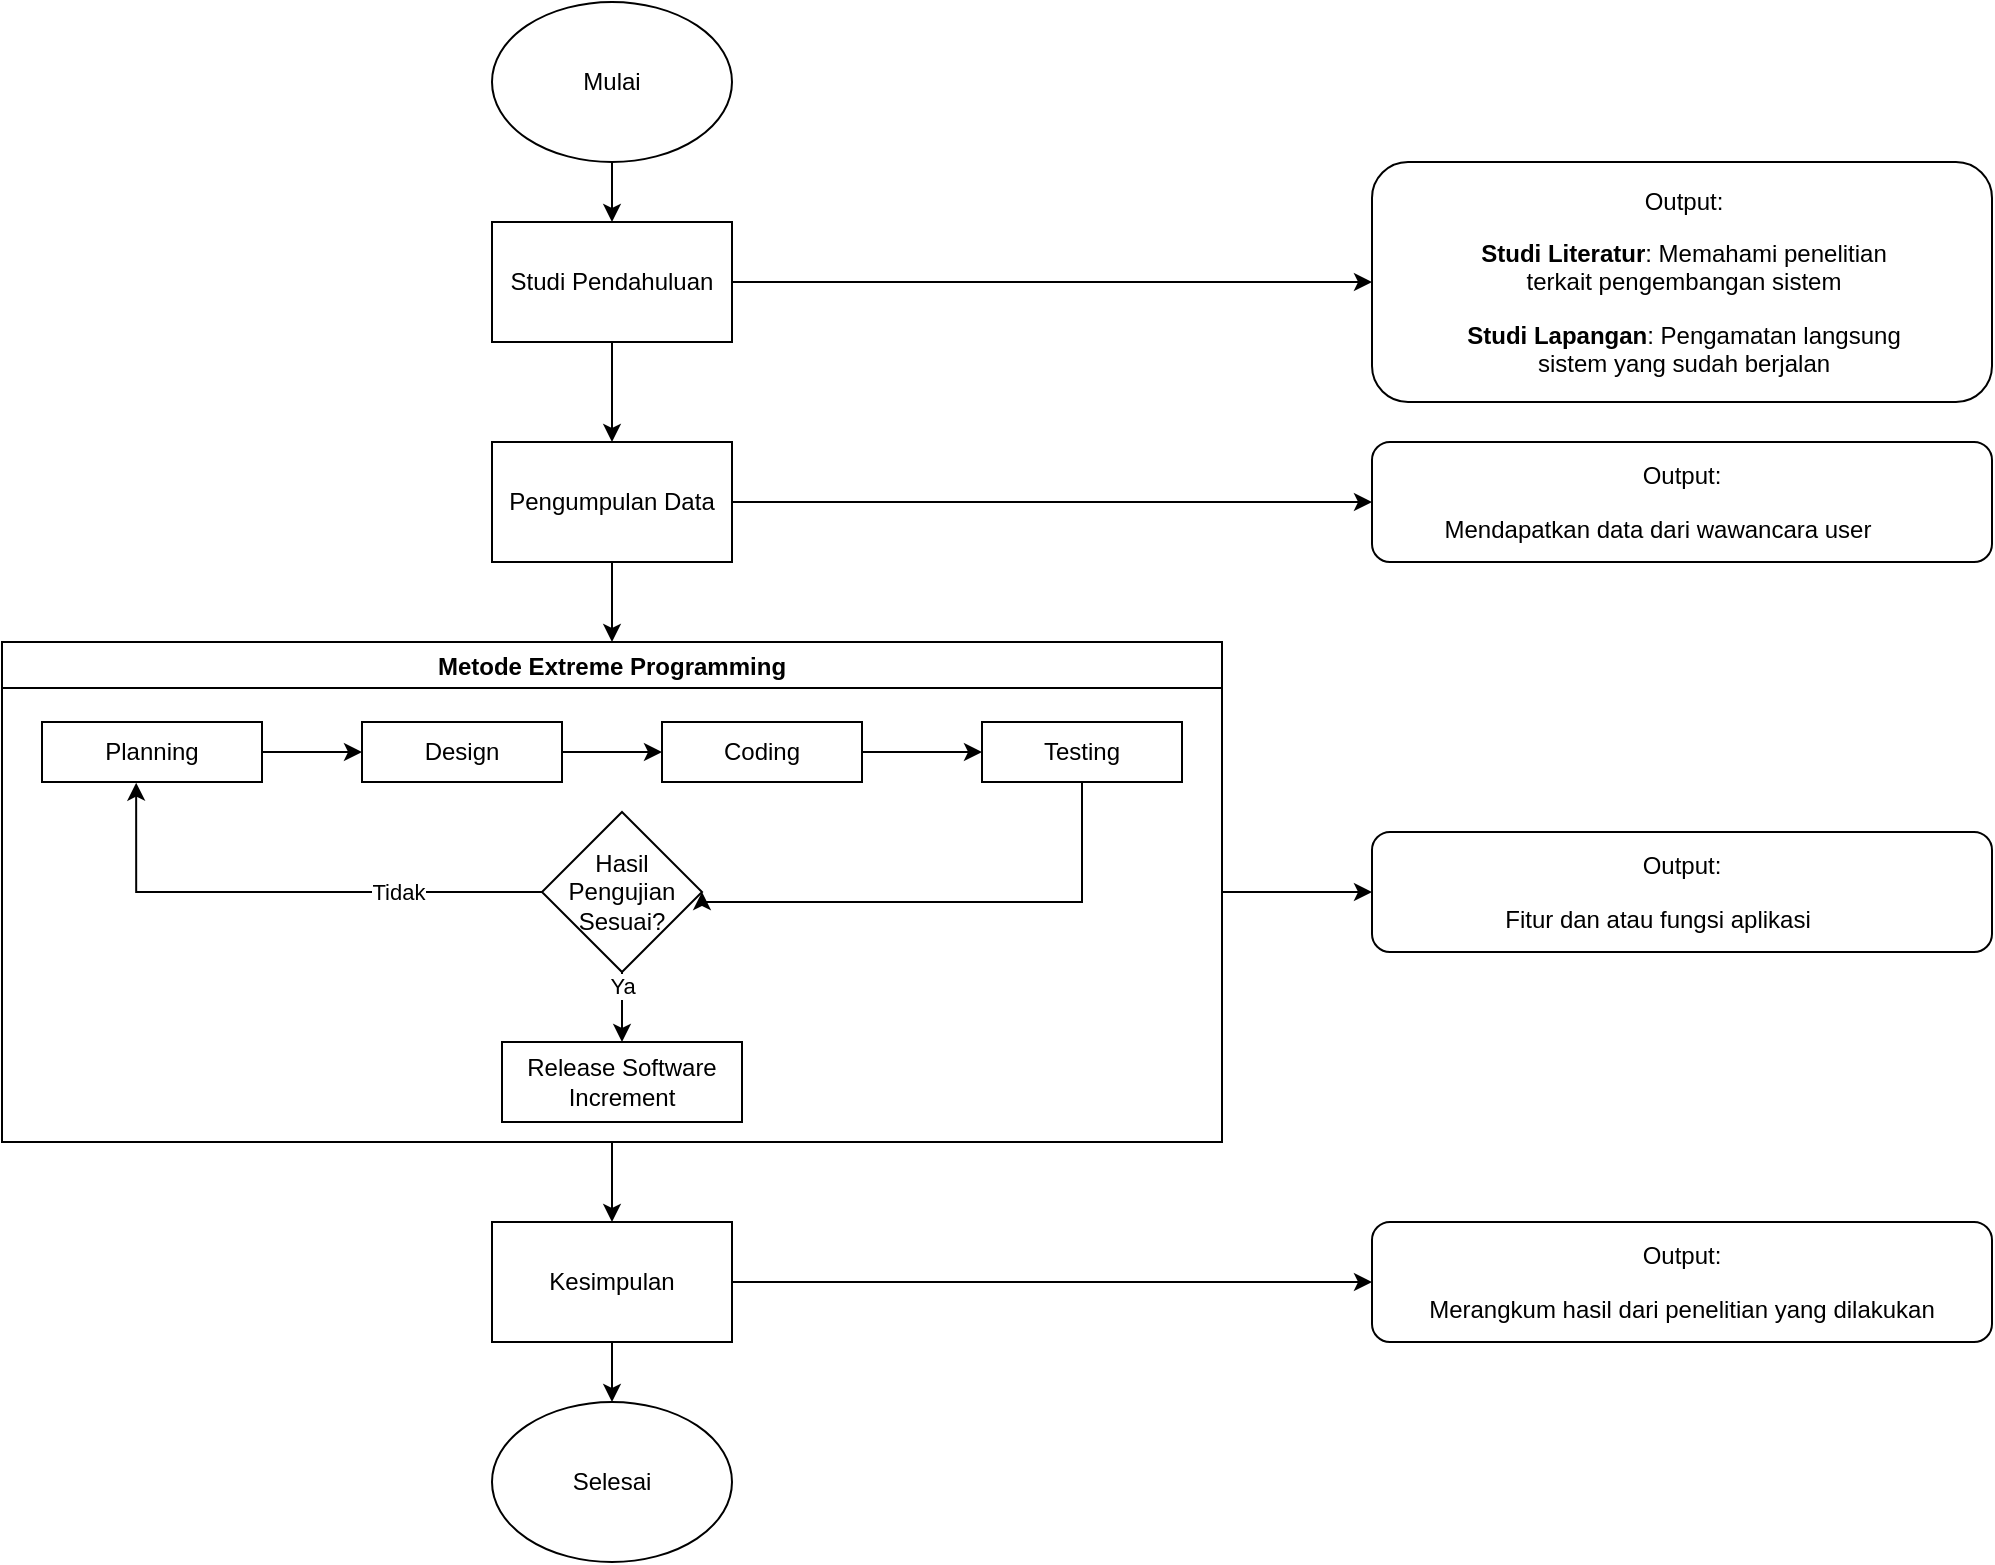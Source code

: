 <mxfile version="26.0.14">
  <diagram name="Page-1" id="XQFU7v4uMDN4i3KKFXCO">
    <mxGraphModel dx="1600" dy="1778" grid="1" gridSize="10" guides="1" tooltips="1" connect="1" arrows="1" fold="1" page="1" pageScale="1" pageWidth="827" pageHeight="1169" math="0" shadow="0">
      <root>
        <mxCell id="0" />
        <mxCell id="1" parent="0" />
        <mxCell id="HHC9imh6yudImMxVMGGT-3" style="edgeStyle=orthogonalEdgeStyle;rounded=0;orthogonalLoop=1;jettySize=auto;html=1;" parent="1" source="HHC9imh6yudImMxVMGGT-1" target="HHC9imh6yudImMxVMGGT-2" edge="1">
          <mxGeometry relative="1" as="geometry" />
        </mxCell>
        <mxCell id="HHC9imh6yudImMxVMGGT-1" value="Mulai" style="ellipse;whiteSpace=wrap;html=1;" parent="1" vertex="1">
          <mxGeometry x="330" y="-30" width="120" height="80" as="geometry" />
        </mxCell>
        <mxCell id="HHC9imh6yudImMxVMGGT-4" style="edgeStyle=orthogonalEdgeStyle;rounded=0;orthogonalLoop=1;jettySize=auto;html=1;" parent="1" source="HHC9imh6yudImMxVMGGT-2" target="HHC9imh6yudImMxVMGGT-5" edge="1">
          <mxGeometry relative="1" as="geometry">
            <mxPoint x="600" y="110" as="targetPoint" />
          </mxGeometry>
        </mxCell>
        <mxCell id="HHC9imh6yudImMxVMGGT-6" style="edgeStyle=orthogonalEdgeStyle;rounded=0;orthogonalLoop=1;jettySize=auto;html=1;" parent="1" source="HHC9imh6yudImMxVMGGT-2" target="HHC9imh6yudImMxVMGGT-7" edge="1">
          <mxGeometry relative="1" as="geometry">
            <mxPoint x="390" y="200" as="targetPoint" />
          </mxGeometry>
        </mxCell>
        <mxCell id="HHC9imh6yudImMxVMGGT-2" value="Studi Pendahuluan" style="rounded=0;whiteSpace=wrap;html=1;" parent="1" vertex="1">
          <mxGeometry x="330" y="80" width="120" height="60" as="geometry" />
        </mxCell>
        <mxCell id="HHC9imh6yudImMxVMGGT-5" value="&lt;p style=&quot;text-align: center;&quot; class=&quot;MsoNormal&quot;&gt;Output:&lt;/p&gt;&lt;p style=&quot;text-align: center;&quot; class=&quot;MsoNormal&quot;&gt;&lt;b style=&quot;background-color: transparent; color: light-dark(rgb(0, 0, 0), rgb(255, 255, 255)); text-indent: -18pt;&quot;&gt;Studi Literatur&lt;/b&gt;&lt;span style=&quot;background-color: transparent; color: light-dark(rgb(0, 0, 0), rgb(255, 255, 255)); text-indent: -18pt;&quot;&gt;: Memahami penelitian terkait&amp;nbsp;&lt;/span&gt;&lt;span style=&quot;background-color: transparent; color: light-dark(rgb(0, 0, 0), rgb(255, 255, 255)); text-indent: -18pt;&quot;&gt;pengembangan sistem&lt;/span&gt;&lt;/p&gt;&lt;p style=&quot;text-align: center;&quot; class=&quot;MsoNormal&quot;&gt;&lt;b style=&quot;text-indent: -18pt; background-color: transparent; color: light-dark(rgb(0, 0, 0), rgb(255, 255, 255));&quot;&gt;Studi Lapangan&lt;/b&gt;&lt;span style=&quot;text-indent: -18pt; background-color: transparent; color: light-dark(rgb(0, 0, 0), rgb(255, 255, 255));&quot;&gt;: Pengamatan langsung &lt;br&gt;sistem&amp;nbsp;&lt;/span&gt;&lt;span style=&quot;background-color: transparent; color: light-dark(rgb(0, 0, 0), rgb(255, 255, 255)); text-indent: -18pt;&quot;&gt;yang sudah berjalan&lt;/span&gt;&lt;/p&gt;" style="rounded=1;whiteSpace=wrap;html=1;align=left;" parent="1" vertex="1">
          <mxGeometry x="770" y="50" width="310" height="120" as="geometry" />
        </mxCell>
        <mxCell id="HHC9imh6yudImMxVMGGT-8" style="edgeStyle=orthogonalEdgeStyle;rounded=0;orthogonalLoop=1;jettySize=auto;html=1;exitX=1;exitY=0.5;exitDx=0;exitDy=0;" parent="1" source="HHC9imh6yudImMxVMGGT-7" target="HHC9imh6yudImMxVMGGT-9" edge="1">
          <mxGeometry relative="1" as="geometry">
            <mxPoint x="540" y="200" as="targetPoint" />
          </mxGeometry>
        </mxCell>
        <mxCell id="HHC9imh6yudImMxVMGGT-16" style="edgeStyle=orthogonalEdgeStyle;rounded=0;orthogonalLoop=1;jettySize=auto;html=1;" parent="1" source="HHC9imh6yudImMxVMGGT-7" target="HHC9imh6yudImMxVMGGT-17" edge="1">
          <mxGeometry relative="1" as="geometry">
            <mxPoint x="390" y="320" as="targetPoint" />
          </mxGeometry>
        </mxCell>
        <mxCell id="HHC9imh6yudImMxVMGGT-7" value="Pengumpulan Data" style="rounded=0;whiteSpace=wrap;html=1;" parent="1" vertex="1">
          <mxGeometry x="330" y="190" width="120" height="60" as="geometry" />
        </mxCell>
        <mxCell id="HHC9imh6yudImMxVMGGT-9" value="&lt;p class=&quot;MsoNormal&quot;&gt;Output:&lt;/p&gt;&lt;p style=&quot;text-indent: -24px;&quot; class=&quot;MsoNormal&quot;&gt;Mendapatkan data dari wawancara user&lt;/p&gt;" style="rounded=1;whiteSpace=wrap;html=1;" parent="1" vertex="1">
          <mxGeometry x="770" y="190" width="310" height="60" as="geometry" />
        </mxCell>
        <mxCell id="HHC9imh6yudImMxVMGGT-19" style="edgeStyle=orthogonalEdgeStyle;rounded=0;orthogonalLoop=1;jettySize=auto;html=1;" parent="1" source="HHC9imh6yudImMxVMGGT-17" target="HHC9imh6yudImMxVMGGT-20" edge="1">
          <mxGeometry relative="1" as="geometry">
            <mxPoint x="770" y="400" as="targetPoint" />
          </mxGeometry>
        </mxCell>
        <mxCell id="HHC9imh6yudImMxVMGGT-21" style="edgeStyle=orthogonalEdgeStyle;rounded=0;orthogonalLoop=1;jettySize=auto;html=1;" parent="1" source="HHC9imh6yudImMxVMGGT-17" target="HHC9imh6yudImMxVMGGT-23" edge="1">
          <mxGeometry relative="1" as="geometry">
            <mxPoint x="390" y="545" as="targetPoint" />
          </mxGeometry>
        </mxCell>
        <mxCell id="HHC9imh6yudImMxVMGGT-17" value="Metode Extreme Programming" style="swimlane;" parent="1" vertex="1">
          <mxGeometry x="85" y="290" width="610" height="250" as="geometry">
            <mxRectangle x="60" y="300" width="200" height="30" as="alternateBounds" />
          </mxGeometry>
        </mxCell>
        <mxCell id="HHC9imh6yudImMxVMGGT-26" value="Planning" style="rounded=0;whiteSpace=wrap;html=1;" parent="HHC9imh6yudImMxVMGGT-17" vertex="1">
          <mxGeometry x="20" y="40" width="110" height="30" as="geometry" />
        </mxCell>
        <mxCell id="HHC9imh6yudImMxVMGGT-32" style="edgeStyle=orthogonalEdgeStyle;rounded=0;orthogonalLoop=1;jettySize=auto;html=1;entryX=0;entryY=0.5;entryDx=0;entryDy=0;" parent="HHC9imh6yudImMxVMGGT-17" source="HHC9imh6yudImMxVMGGT-28" target="HHC9imh6yudImMxVMGGT-29" edge="1">
          <mxGeometry relative="1" as="geometry" />
        </mxCell>
        <mxCell id="HHC9imh6yudImMxVMGGT-28" value="Design" style="rounded=0;whiteSpace=wrap;html=1;" parent="HHC9imh6yudImMxVMGGT-17" vertex="1">
          <mxGeometry x="180" y="40" width="100" height="30" as="geometry" />
        </mxCell>
        <mxCell id="HHC9imh6yudImMxVMGGT-27" style="edgeStyle=orthogonalEdgeStyle;rounded=0;orthogonalLoop=1;jettySize=auto;html=1;" parent="HHC9imh6yudImMxVMGGT-17" source="HHC9imh6yudImMxVMGGT-26" target="HHC9imh6yudImMxVMGGT-28" edge="1">
          <mxGeometry relative="1" as="geometry">
            <mxPoint x="180" y="55" as="targetPoint" />
          </mxGeometry>
        </mxCell>
        <mxCell id="HHC9imh6yudImMxVMGGT-33" style="edgeStyle=orthogonalEdgeStyle;rounded=0;orthogonalLoop=1;jettySize=auto;html=1;" parent="HHC9imh6yudImMxVMGGT-17" source="HHC9imh6yudImMxVMGGT-29" target="HHC9imh6yudImMxVMGGT-30" edge="1">
          <mxGeometry relative="1" as="geometry" />
        </mxCell>
        <mxCell id="HHC9imh6yudImMxVMGGT-29" value="Coding" style="rounded=0;whiteSpace=wrap;html=1;" parent="HHC9imh6yudImMxVMGGT-17" vertex="1">
          <mxGeometry x="330" y="40" width="100" height="30" as="geometry" />
        </mxCell>
        <mxCell id="HHC9imh6yudImMxVMGGT-36" style="edgeStyle=orthogonalEdgeStyle;rounded=0;orthogonalLoop=1;jettySize=auto;html=1;entryX=1;entryY=0.5;entryDx=0;entryDy=0;" parent="HHC9imh6yudImMxVMGGT-17" source="HHC9imh6yudImMxVMGGT-30" target="HHC9imh6yudImMxVMGGT-34" edge="1">
          <mxGeometry relative="1" as="geometry">
            <Array as="points">
              <mxPoint x="540" y="130" />
            </Array>
          </mxGeometry>
        </mxCell>
        <mxCell id="HHC9imh6yudImMxVMGGT-30" value="Testing" style="rounded=0;whiteSpace=wrap;html=1;" parent="HHC9imh6yudImMxVMGGT-17" vertex="1">
          <mxGeometry x="490" y="40" width="100" height="30" as="geometry" />
        </mxCell>
        <mxCell id="HHC9imh6yudImMxVMGGT-31" value="Release Software Increment" style="rounded=0;whiteSpace=wrap;html=1;" parent="HHC9imh6yudImMxVMGGT-17" vertex="1">
          <mxGeometry x="250" y="200" width="120" height="40" as="geometry" />
        </mxCell>
        <mxCell id="HHC9imh6yudImMxVMGGT-38" style="edgeStyle=orthogonalEdgeStyle;rounded=0;orthogonalLoop=1;jettySize=auto;html=1;exitX=0.5;exitY=1;exitDx=0;exitDy=0;entryX=0.5;entryY=0;entryDx=0;entryDy=0;" parent="HHC9imh6yudImMxVMGGT-17" source="HHC9imh6yudImMxVMGGT-34" target="HHC9imh6yudImMxVMGGT-31" edge="1">
          <mxGeometry relative="1" as="geometry" />
        </mxCell>
        <mxCell id="HHC9imh6yudImMxVMGGT-40" value="Ya" style="edgeLabel;html=1;align=center;verticalAlign=middle;resizable=0;points=[];" parent="HHC9imh6yudImMxVMGGT-38" vertex="1" connectable="0">
          <mxGeometry x="-0.607" relative="1" as="geometry">
            <mxPoint as="offset" />
          </mxGeometry>
        </mxCell>
        <mxCell id="HHC9imh6yudImMxVMGGT-34" value="Hasil Pengujian Sesuai?" style="rhombus;whiteSpace=wrap;html=1;" parent="HHC9imh6yudImMxVMGGT-17" vertex="1">
          <mxGeometry x="270" y="85" width="80" height="80" as="geometry" />
        </mxCell>
        <mxCell id="HHC9imh6yudImMxVMGGT-37" style="edgeStyle=orthogonalEdgeStyle;rounded=0;orthogonalLoop=1;jettySize=auto;html=1;entryX=0.428;entryY=1.011;entryDx=0;entryDy=0;entryPerimeter=0;" parent="HHC9imh6yudImMxVMGGT-17" source="HHC9imh6yudImMxVMGGT-34" target="HHC9imh6yudImMxVMGGT-26" edge="1">
          <mxGeometry relative="1" as="geometry" />
        </mxCell>
        <mxCell id="HHC9imh6yudImMxVMGGT-42" value="Tidak" style="edgeLabel;html=1;align=center;verticalAlign=middle;resizable=0;points=[];" parent="HHC9imh6yudImMxVMGGT-37" vertex="1" connectable="0">
          <mxGeometry x="-0.437" relative="1" as="geometry">
            <mxPoint as="offset" />
          </mxGeometry>
        </mxCell>
        <mxCell id="HHC9imh6yudImMxVMGGT-20" value="&lt;p class=&quot;MsoNormal&quot;&gt;Output:&lt;/p&gt;&lt;p style=&quot;text-indent: -24px;&quot; class=&quot;MsoNormal&quot;&gt;Fitur dan atau fungsi aplikasi&lt;/p&gt;" style="rounded=1;whiteSpace=wrap;html=1;" parent="1" vertex="1">
          <mxGeometry x="770" y="385" width="310" height="60" as="geometry" />
        </mxCell>
        <mxCell id="HHC9imh6yudImMxVMGGT-24" style="edgeStyle=orthogonalEdgeStyle;rounded=0;orthogonalLoop=1;jettySize=auto;html=1;" parent="1" source="HHC9imh6yudImMxVMGGT-23" target="HHC9imh6yudImMxVMGGT-25" edge="1">
          <mxGeometry relative="1" as="geometry">
            <mxPoint x="390" y="660" as="targetPoint" />
          </mxGeometry>
        </mxCell>
        <mxCell id="HHC9imh6yudImMxVMGGT-43" style="edgeStyle=orthogonalEdgeStyle;rounded=0;orthogonalLoop=1;jettySize=auto;html=1;" parent="1" source="HHC9imh6yudImMxVMGGT-23" target="HHC9imh6yudImMxVMGGT-44" edge="1">
          <mxGeometry relative="1" as="geometry">
            <mxPoint x="770" y="600" as="targetPoint" />
          </mxGeometry>
        </mxCell>
        <mxCell id="HHC9imh6yudImMxVMGGT-23" value="Kesimpulan" style="rounded=0;whiteSpace=wrap;html=1;" parent="1" vertex="1">
          <mxGeometry x="330" y="580" width="120" height="60" as="geometry" />
        </mxCell>
        <mxCell id="HHC9imh6yudImMxVMGGT-25" value="Selesai" style="ellipse;whiteSpace=wrap;html=1;" parent="1" vertex="1">
          <mxGeometry x="330" y="670" width="120" height="80" as="geometry" />
        </mxCell>
        <mxCell id="HHC9imh6yudImMxVMGGT-44" value="&lt;p class=&quot;MsoNormal&quot;&gt;Output:&lt;/p&gt;&lt;p class=&quot;MsoNormal&quot;&gt;Merangkum hasil dari penelitian yang dilakukan&lt;/p&gt;" style="rounded=1;whiteSpace=wrap;html=1;" parent="1" vertex="1">
          <mxGeometry x="770" y="580" width="310" height="60" as="geometry" />
        </mxCell>
      </root>
    </mxGraphModel>
  </diagram>
</mxfile>

